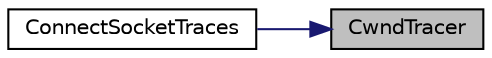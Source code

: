 digraph "CwndTracer"
{
 // LATEX_PDF_SIZE
  edge [fontname="Helvetica",fontsize="10",labelfontname="Helvetica",labelfontsize="10"];
  node [fontname="Helvetica",fontsize="10",shape=record];
  rankdir="RL";
  Node1 [label="CwndTracer",height=0.2,width=0.4,color="black", fillcolor="grey75", style="filled", fontcolor="black",tooltip=" "];
  Node1 -> Node2 [dir="back",color="midnightblue",fontsize="10",style="solid",fontname="Helvetica"];
  Node2 [label="ConnectSocketTraces",height=0.2,width=0.4,color="black", fillcolor="white", style="filled",URL="$tcp-pacing_8cc.html#a8560bde63cb6e277e8b7f4d4197e073c",tooltip=" "];
}
